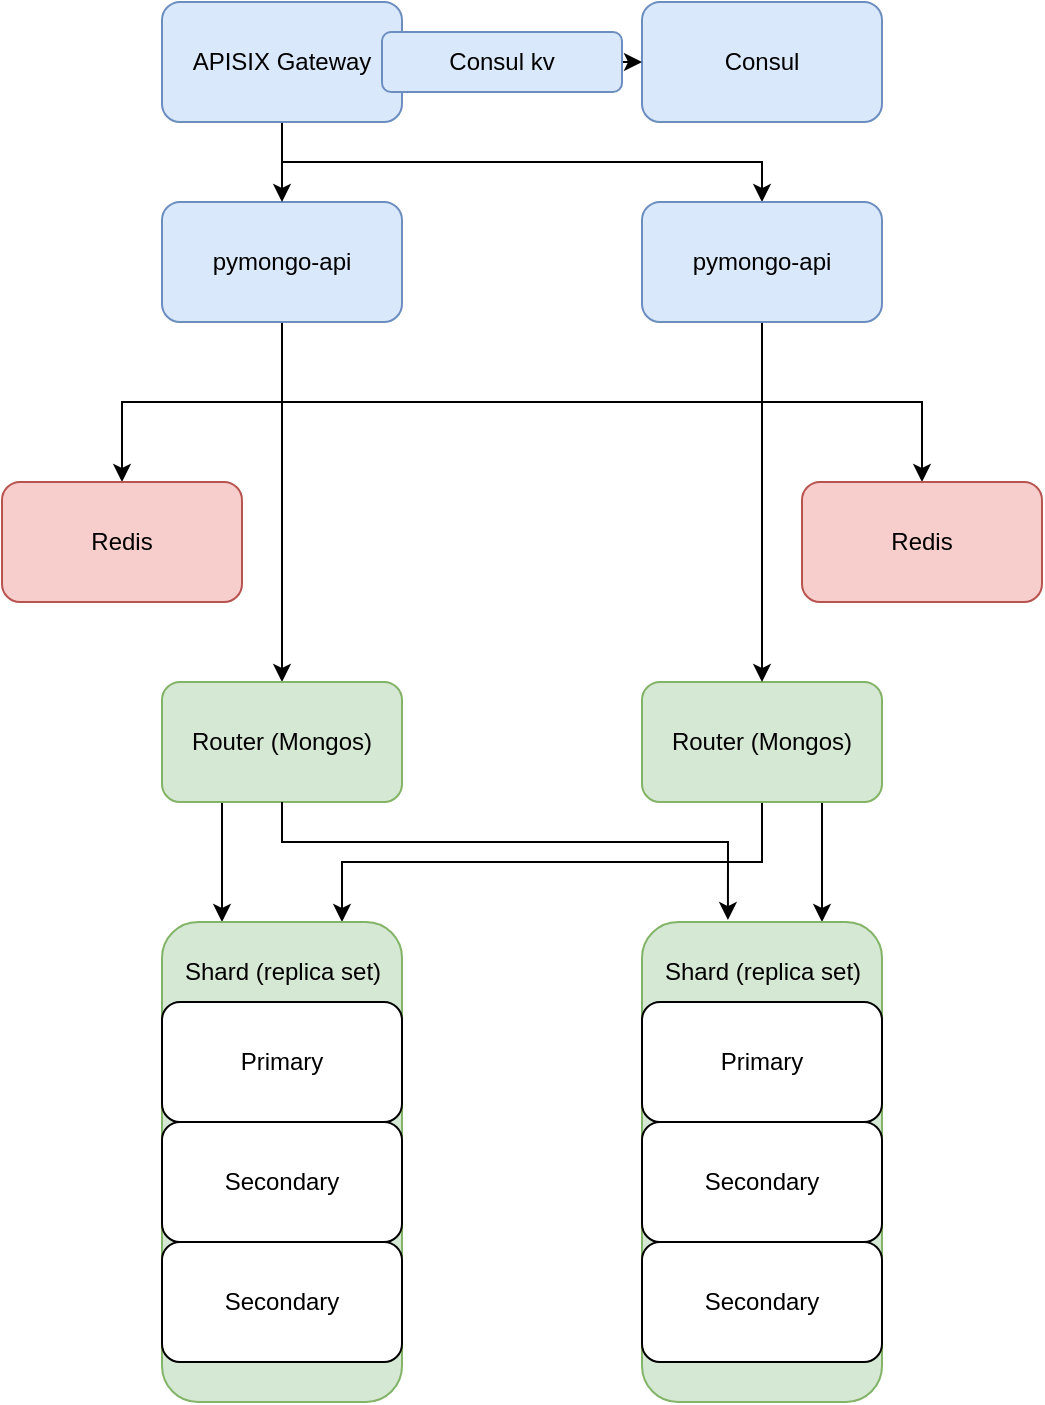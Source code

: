 <mxfile version="28.2.1">
  <diagram name="Page-1" id="-H_mtQnk-PTXWXPvYvuk">
    <mxGraphModel dx="1018" dy="689" grid="1" gridSize="10" guides="1" tooltips="1" connect="1" arrows="1" fold="1" page="1" pageScale="1" pageWidth="1169" pageHeight="827" math="0" shadow="0">
      <root>
        <mxCell id="0" />
        <mxCell id="1" parent="0" />
        <mxCell id="VBauSYP-DP2ovIDYL1jZ-20" style="edgeStyle=orthogonalEdgeStyle;rounded=0;orthogonalLoop=1;jettySize=auto;html=1;exitX=0.5;exitY=1;exitDx=0;exitDy=0;entryX=0.5;entryY=0;entryDx=0;entryDy=0;" parent="1" source="zA23MoTUsTF4_91t8viU-3" target="VBauSYP-DP2ovIDYL1jZ-1" edge="1">
          <mxGeometry relative="1" as="geometry" />
        </mxCell>
        <mxCell id="VBauSYP-DP2ovIDYL1jZ-31" style="edgeStyle=orthogonalEdgeStyle;rounded=0;orthogonalLoop=1;jettySize=auto;html=1;exitX=0.5;exitY=1;exitDx=0;exitDy=0;" parent="1" source="zA23MoTUsTF4_91t8viU-3" target="VBauSYP-DP2ovIDYL1jZ-30" edge="1">
          <mxGeometry relative="1" as="geometry" />
        </mxCell>
        <mxCell id="VBauSYP-DP2ovIDYL1jZ-32" style="edgeStyle=orthogonalEdgeStyle;rounded=0;orthogonalLoop=1;jettySize=auto;html=1;exitX=0.5;exitY=1;exitDx=0;exitDy=0;entryX=0.5;entryY=0;entryDx=0;entryDy=0;" parent="1" source="zA23MoTUsTF4_91t8viU-3" target="VBauSYP-DP2ovIDYL1jZ-29" edge="1">
          <mxGeometry relative="1" as="geometry" />
        </mxCell>
        <mxCell id="zA23MoTUsTF4_91t8viU-3" value="pymongo-api" style="rounded=1;whiteSpace=wrap;html=1;fillColor=#dae8fc;strokeColor=#6c8ebf;" parent="1" vertex="1">
          <mxGeometry x="240" y="160" width="120" height="60" as="geometry" />
        </mxCell>
        <mxCell id="VBauSYP-DP2ovIDYL1jZ-27" style="edgeStyle=orthogonalEdgeStyle;rounded=0;orthogonalLoop=1;jettySize=auto;html=1;exitX=0.25;exitY=1;exitDx=0;exitDy=0;entryX=0.25;entryY=0;entryDx=0;entryDy=0;" parent="1" source="VBauSYP-DP2ovIDYL1jZ-1" target="VBauSYP-DP2ovIDYL1jZ-3" edge="1">
          <mxGeometry relative="1" as="geometry" />
        </mxCell>
        <mxCell id="VBauSYP-DP2ovIDYL1jZ-1" value="Router (Mongos)" style="rounded=1;whiteSpace=wrap;html=1;fillColor=#d5e8d4;strokeColor=#82b366;" parent="1" vertex="1">
          <mxGeometry x="240" y="400" width="120" height="60" as="geometry" />
        </mxCell>
        <mxCell id="VBauSYP-DP2ovIDYL1jZ-24" style="edgeStyle=orthogonalEdgeStyle;rounded=0;orthogonalLoop=1;jettySize=auto;html=1;exitX=0.5;exitY=1;exitDx=0;exitDy=0;entryX=0.75;entryY=0;entryDx=0;entryDy=0;" parent="1" source="VBauSYP-DP2ovIDYL1jZ-2" target="VBauSYP-DP2ovIDYL1jZ-3" edge="1">
          <mxGeometry relative="1" as="geometry" />
        </mxCell>
        <mxCell id="VBauSYP-DP2ovIDYL1jZ-26" style="edgeStyle=orthogonalEdgeStyle;rounded=0;orthogonalLoop=1;jettySize=auto;html=1;exitX=0.75;exitY=1;exitDx=0;exitDy=0;entryX=0.75;entryY=0;entryDx=0;entryDy=0;" parent="1" source="VBauSYP-DP2ovIDYL1jZ-2" target="VBauSYP-DP2ovIDYL1jZ-15" edge="1">
          <mxGeometry relative="1" as="geometry" />
        </mxCell>
        <mxCell id="VBauSYP-DP2ovIDYL1jZ-2" value="Router (Mongos)" style="rounded=1;whiteSpace=wrap;html=1;fillColor=#d5e8d4;strokeColor=#82b366;" parent="1" vertex="1">
          <mxGeometry x="480" y="400" width="120" height="60" as="geometry" />
        </mxCell>
        <mxCell id="VBauSYP-DP2ovIDYL1jZ-3" value="" style="rounded=1;whiteSpace=wrap;html=1;fillColor=#d5e8d4;strokeColor=#82b366;" parent="1" vertex="1">
          <mxGeometry x="240" y="520" width="120" height="240" as="geometry" />
        </mxCell>
        <mxCell id="VBauSYP-DP2ovIDYL1jZ-4" value="Shard (replica set)" style="text;html=1;align=center;verticalAlign=middle;resizable=0;points=[];autosize=1;strokeColor=none;fillColor=none;" parent="1" vertex="1">
          <mxGeometry x="240" y="530" width="120" height="30" as="geometry" />
        </mxCell>
        <mxCell id="VBauSYP-DP2ovIDYL1jZ-7" value="Primary" style="rounded=1;whiteSpace=wrap;html=1;" parent="1" vertex="1">
          <mxGeometry x="240" y="560" width="120" height="60" as="geometry" />
        </mxCell>
        <mxCell id="VBauSYP-DP2ovIDYL1jZ-8" value="Secondary" style="rounded=1;whiteSpace=wrap;html=1;" parent="1" vertex="1">
          <mxGeometry x="240" y="620" width="120" height="60" as="geometry" />
        </mxCell>
        <mxCell id="VBauSYP-DP2ovIDYL1jZ-9" value="Secondary" style="rounded=1;whiteSpace=wrap;html=1;" parent="1" vertex="1">
          <mxGeometry x="240" y="680" width="120" height="60" as="geometry" />
        </mxCell>
        <mxCell id="VBauSYP-DP2ovIDYL1jZ-15" value="" style="rounded=1;whiteSpace=wrap;html=1;fillColor=#d5e8d4;strokeColor=#82b366;" parent="1" vertex="1">
          <mxGeometry x="480" y="520" width="120" height="240" as="geometry" />
        </mxCell>
        <mxCell id="VBauSYP-DP2ovIDYL1jZ-16" value="Shard (replica set)" style="text;html=1;align=center;verticalAlign=middle;resizable=0;points=[];autosize=1;strokeColor=none;fillColor=none;" parent="1" vertex="1">
          <mxGeometry x="480" y="530" width="120" height="30" as="geometry" />
        </mxCell>
        <mxCell id="VBauSYP-DP2ovIDYL1jZ-17" value="Primary" style="rounded=1;whiteSpace=wrap;html=1;" parent="1" vertex="1">
          <mxGeometry x="480" y="560" width="120" height="60" as="geometry" />
        </mxCell>
        <mxCell id="VBauSYP-DP2ovIDYL1jZ-18" value="Secondary" style="rounded=1;whiteSpace=wrap;html=1;" parent="1" vertex="1">
          <mxGeometry x="480" y="620" width="120" height="60" as="geometry" />
        </mxCell>
        <mxCell id="VBauSYP-DP2ovIDYL1jZ-19" value="Secondary" style="rounded=1;whiteSpace=wrap;html=1;" parent="1" vertex="1">
          <mxGeometry x="480" y="680" width="120" height="60" as="geometry" />
        </mxCell>
        <mxCell id="VBauSYP-DP2ovIDYL1jZ-28" style="edgeStyle=orthogonalEdgeStyle;rounded=0;orthogonalLoop=1;jettySize=auto;html=1;exitX=0.5;exitY=1;exitDx=0;exitDy=0;entryX=0.358;entryY=-0.004;entryDx=0;entryDy=0;entryPerimeter=0;" parent="1" source="VBauSYP-DP2ovIDYL1jZ-1" target="VBauSYP-DP2ovIDYL1jZ-15" edge="1">
          <mxGeometry relative="1" as="geometry">
            <Array as="points">
              <mxPoint x="300" y="480" />
              <mxPoint x="523" y="480" />
            </Array>
          </mxGeometry>
        </mxCell>
        <mxCell id="VBauSYP-DP2ovIDYL1jZ-29" value="Redis" style="rounded=1;whiteSpace=wrap;html=1;fillColor=#f8cecc;strokeColor=#b85450;" parent="1" vertex="1">
          <mxGeometry x="560" y="300" width="120" height="60" as="geometry" />
        </mxCell>
        <mxCell id="VBauSYP-DP2ovIDYL1jZ-30" value="Redis" style="rounded=1;whiteSpace=wrap;html=1;fillColor=#f8cecc;strokeColor=#b85450;" parent="1" vertex="1">
          <mxGeometry x="160" y="300" width="120" height="60" as="geometry" />
        </mxCell>
        <mxCell id="eyYzzFbM6VOsixxzjfl4-9" style="edgeStyle=orthogonalEdgeStyle;rounded=0;orthogonalLoop=1;jettySize=auto;html=1;exitX=0.5;exitY=1;exitDx=0;exitDy=0;entryX=0.5;entryY=0;entryDx=0;entryDy=0;" edge="1" parent="1" source="eyYzzFbM6VOsixxzjfl4-1" target="zA23MoTUsTF4_91t8viU-3">
          <mxGeometry relative="1" as="geometry" />
        </mxCell>
        <mxCell id="eyYzzFbM6VOsixxzjfl4-10" style="edgeStyle=orthogonalEdgeStyle;rounded=0;orthogonalLoop=1;jettySize=auto;html=1;exitX=0.5;exitY=1;exitDx=0;exitDy=0;" edge="1" parent="1" source="eyYzzFbM6VOsixxzjfl4-1" target="eyYzzFbM6VOsixxzjfl4-3">
          <mxGeometry relative="1" as="geometry" />
        </mxCell>
        <mxCell id="eyYzzFbM6VOsixxzjfl4-1" value="APISIX Gateway" style="rounded=1;whiteSpace=wrap;html=1;fillColor=#dae8fc;strokeColor=#6c8ebf;" vertex="1" parent="1">
          <mxGeometry x="240" y="60" width="120" height="60" as="geometry" />
        </mxCell>
        <mxCell id="eyYzzFbM6VOsixxzjfl4-2" value="Consul" style="rounded=1;whiteSpace=wrap;html=1;fillColor=#dae8fc;strokeColor=#6c8ebf;" vertex="1" parent="1">
          <mxGeometry x="480" y="60" width="120" height="60" as="geometry" />
        </mxCell>
        <mxCell id="eyYzzFbM6VOsixxzjfl4-4" style="edgeStyle=orthogonalEdgeStyle;rounded=0;orthogonalLoop=1;jettySize=auto;html=1;exitX=0.5;exitY=1;exitDx=0;exitDy=0;" edge="1" parent="1" source="eyYzzFbM6VOsixxzjfl4-3" target="VBauSYP-DP2ovIDYL1jZ-2">
          <mxGeometry relative="1" as="geometry" />
        </mxCell>
        <mxCell id="eyYzzFbM6VOsixxzjfl4-3" value="pymongo-api" style="rounded=1;whiteSpace=wrap;html=1;fillColor=#dae8fc;strokeColor=#6c8ebf;" vertex="1" parent="1">
          <mxGeometry x="480" y="160" width="120" height="60" as="geometry" />
        </mxCell>
        <mxCell id="eyYzzFbM6VOsixxzjfl4-8" style="edgeStyle=orthogonalEdgeStyle;rounded=0;orthogonalLoop=1;jettySize=auto;html=1;exitX=1;exitY=0.5;exitDx=0;exitDy=0;entryX=0;entryY=0.5;entryDx=0;entryDy=0;" edge="1" parent="1" source="eyYzzFbM6VOsixxzjfl4-7" target="eyYzzFbM6VOsixxzjfl4-2">
          <mxGeometry relative="1" as="geometry" />
        </mxCell>
        <mxCell id="eyYzzFbM6VOsixxzjfl4-7" value="Consul kv" style="rounded=1;whiteSpace=wrap;html=1;fillColor=#dae8fc;strokeColor=#6c8ebf;" vertex="1" parent="1">
          <mxGeometry x="350" y="75" width="120" height="30" as="geometry" />
        </mxCell>
      </root>
    </mxGraphModel>
  </diagram>
</mxfile>
